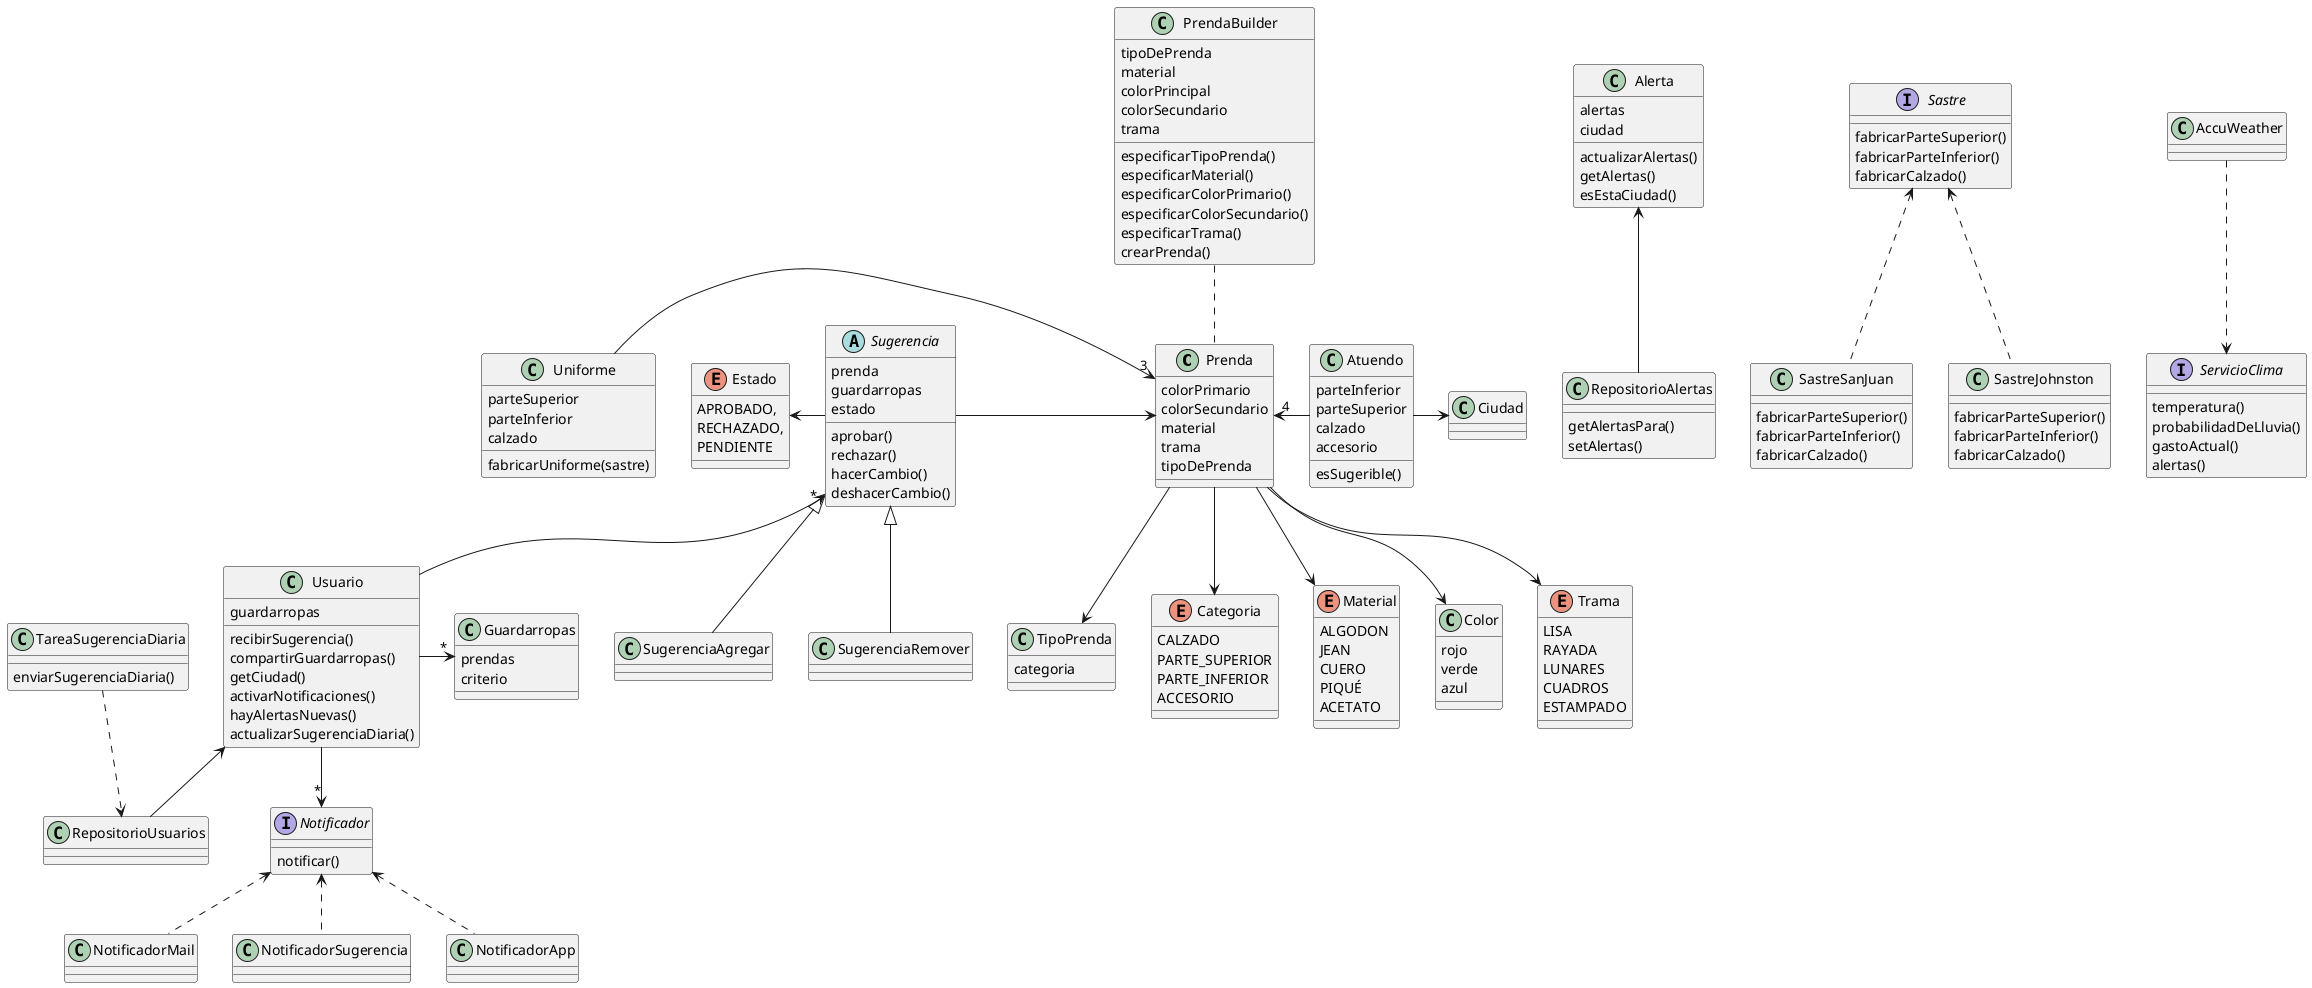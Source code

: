 @startuml QMP Tercera Iteración

class Prenda{
  colorPrimario
  colorSecundario
  material
  trama
  tipoDePrenda
}

Prenda -d-> TipoPrenda
class TipoPrenda{
  categoria
}
Prenda -d-> Categoria
enum Categoria{
  CALZADO
  PARTE_SUPERIOR
  PARTE_INFERIOR
  ACCESORIO
}

Prenda -d-> Material
enum Material{
  ALGODON
  JEAN
  CUERO
  PIQUÉ
  ACETATO
}

Prenda -d-> Color
class Color{
  rojo
  verde
  azul
}



Prenda -d-> Trama
enum Trama{
  LISA
  RAYADA
  LUNARES
  CUADROS
  ESTAMPADO
}

PrendaBuilder .. Prenda
class PrendaBuilder{

  tipoDePrenda
  material
  colorPrincipal
  colorSecundario
  trama

  especificarTipoPrenda()
  especificarMaterial()
  especificarColorPrimario()
  especificarColorSecundario()
  especificarTrama()
  crearPrenda()
}

Uniforme ->"3" Prenda
class Uniforme{
  parteSuperior
  parteInferior
  calzado

  fabricarUniforme(sastre)
}

interface Sastre{
  fabricarParteSuperior()
  fabricarParteInferior()
  fabricarCalzado()
}

class SastreSanJuan{
  fabricarParteSuperior()
  fabricarParteInferior()
  fabricarCalzado()
}
class SastreJohnston{
  fabricarParteSuperior()
  fabricarParteInferior()
  fabricarCalzado()
}

SastreSanJuan .u.> Sastre
SastreJohnston .u.> Sastre


interface ServicioClima{
  temperatura()
  probabilidadDeLluvia()
  gastoActual()
  alertas()
}


AccuWeather ..> ServicioClima
class AccuWeather{
  
}


class Alerta{
  alertas
  ciudad
  actualizarAlertas()
  getAlertas()
  esEstaCiudad()
} 

class RepositorioAlertas{
  getAlertasPara()
  setAlertas()
}

class RepositorioUsuarios{
}


Atuendo -l-> "4" Prenda
Atuendo -> Ciudad
class Atuendo{
  parteInferior
  parteSuperior
  calzado
  accesorio
  esSugerible()
}

Usuario -> "*" Guardarropas
Usuario -u-> "*" Sugerencia
class Usuario{
  guardarropas
  recibirSugerencia()
  compartirGuardarropas()
  getCiudad()
  activarNotificaciones()
  hayAlertasNuevas()
  actualizarSugerenciaDiaria()
}

class Guardarropas{
  prendas
  criterio
}

Sugerencia -> Prenda
abstract Sugerencia{
  prenda
  guardarropas
  estado
  aprobar()
  rechazar()
  hacerCambio()
  deshacerCambio()
}

SugerenciaAgregar -u-|> Sugerencia
SugerenciaRemover -u-|> Sugerencia
class SugerenciaAgregar{}
class SugerenciaRemover{}

Sugerencia -l-> Estado
enum Estado{
  APROBADO,
  RECHAZADO,
  PENDIENTE
}

RepositorioAlertas -u-> Alerta
RepositorioUsuarios -u-> Usuario

interface Notificador{
  notificar()
}

NotificadorMail .u.> Notificador
class NotificadorMail {}


NotificadorSugerencia .u.> Notificador
class NotificadorSugerencia {}


NotificadorApp .u.> Notificador
class NotificadorApp {}

TareaSugerenciaDiaria ..> RepositorioUsuarios
class TareaSugerenciaDiaria{
  enviarSugerenciaDiaria()
}

Usuario --> "*" Notificador

@enduml
